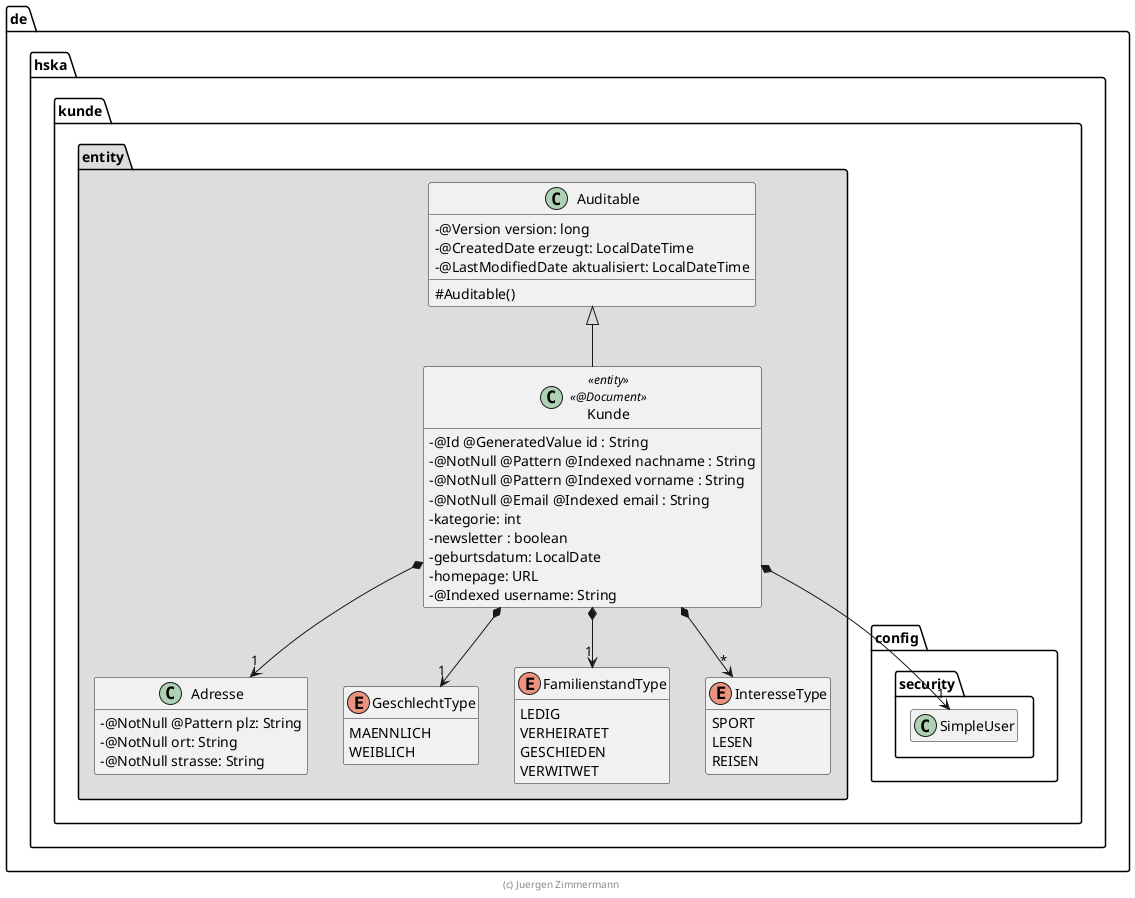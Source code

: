 @startuml
skinparam classAttributeIconSize 0
skinparam componentStyle uml2
' skinparam monochrome true

package de.hska.kunde {
    package config.security {
        class SimpleUser {
        }
    }
    package entity #DDDDDD {
        Auditable <|-- Kunde
        Kunde *-down-> "1" Adresse
        Kunde *-down-> "1" GeschlechtType
        Kunde *-down-> "1" FamilienstandType
        Kunde *-down-> "*" InteresseType
        Kunde *-down-> "1" SimpleUser

        class Auditable {
            - @Version version: long
            - @CreatedDate erzeugt: LocalDateTime
            - @LastModifiedDate aktualisiert: LocalDateTime
            # Auditable()
        }

        class Adresse {
            - @NotNull @Pattern plz: String
            - @NotNull ort: String
            - @NotNull strasse: String
        }

        enum GeschlechtType {
            MAENNLICH
            WEIBLICH
        }

        enum FamilienstandType {
            LEDIG
            VERHEIRATET
            GESCHIEDEN
            VERWITWET
        }

        enum InteresseType {
            SPORT
            LESEN
            REISEN
        }

        class Kunde << entity >> << @Document >> {
            - @Id @GeneratedValue id : String
            - @NotNull @Pattern @Indexed nachname : String
			- @NotNull @Pattern @Indexed vorname : String
            - @NotNull @Email @Indexed email : String
            - kategorie: int
            - newsletter : boolean
            - geburtsdatum: LocalDate
            - homepage: URL
            - @Indexed username: String
        }
    }
}

hide empty members
hide empty methods
hide empty fields

footer (c) Juergen Zimmermann

@enduml
